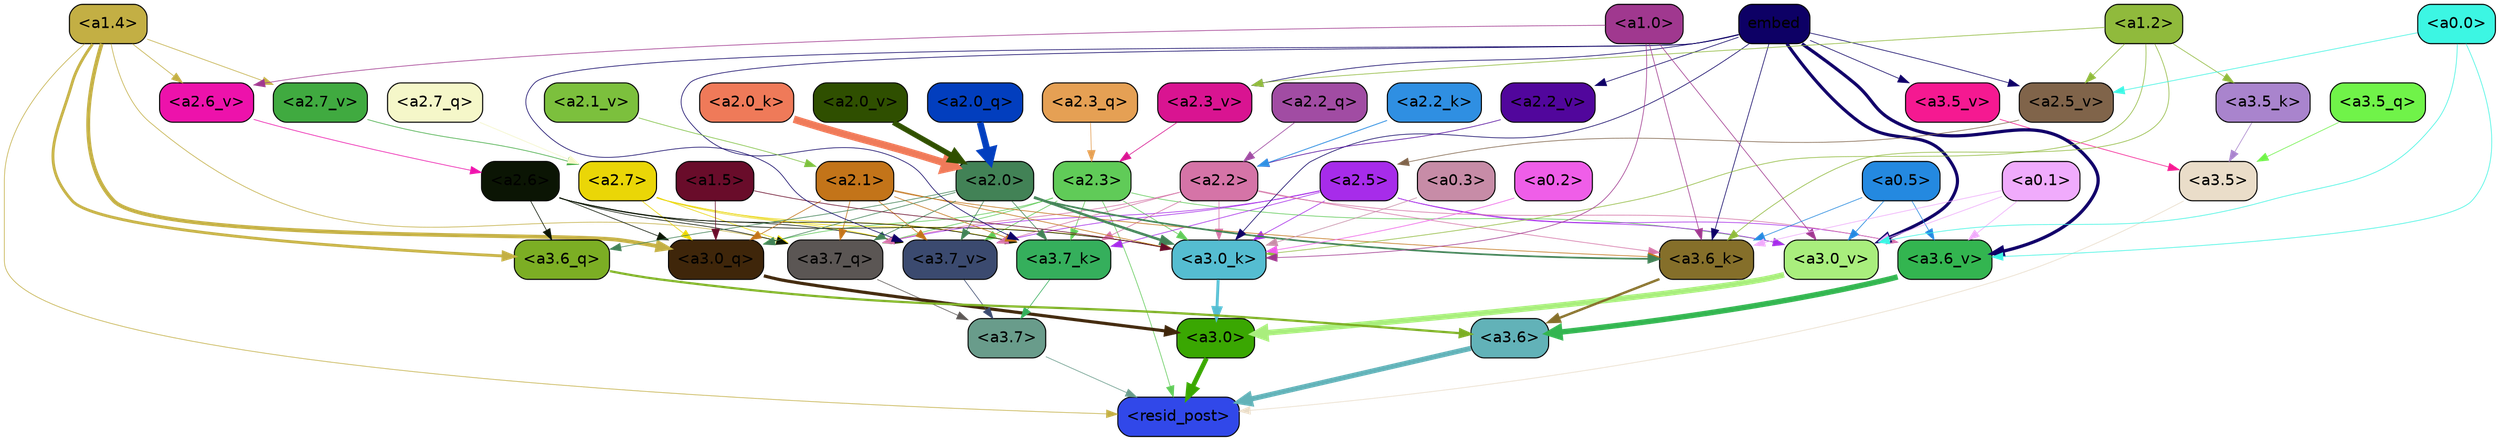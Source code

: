 strict digraph "" {
	graph [bgcolor=transparent,
		layout=dot,
		overlap=false,
		splines=true
	];
	"<a3.7>"	[color=black,
		fillcolor="#699c8b",
		fontname=Helvetica,
		shape=box,
		style="filled, rounded"];
	"<resid_post>"	[color=black,
		fillcolor="#3148e9",
		fontname=Helvetica,
		shape=box,
		style="filled, rounded"];
	"<a3.7>" -> "<resid_post>"	[color="#699c8b",
		penwidth=0.6];
	"<a3.6>"	[color=black,
		fillcolor="#62b2b8",
		fontname=Helvetica,
		shape=box,
		style="filled, rounded"];
	"<a3.6>" -> "<resid_post>"	[color="#62b2b8",
		penwidth=4.6696330308914185];
	"<a3.5>"	[color=black,
		fillcolor="#eaddc9",
		fontname=Helvetica,
		shape=box,
		style="filled, rounded"];
	"<a3.5>" -> "<resid_post>"	[color="#eaddc9",
		penwidth=0.6];
	"<a3.0>"	[color=black,
		fillcolor="#3aa702",
		fontname=Helvetica,
		shape=box,
		style="filled, rounded"];
	"<a3.0>" -> "<resid_post>"	[color="#3aa702",
		penwidth=4.282557368278503];
	"<a2.3>"	[color=black,
		fillcolor="#60cb58",
		fontname=Helvetica,
		shape=box,
		style="filled, rounded"];
	"<a2.3>" -> "<resid_post>"	[color="#60cb58",
		penwidth=0.6];
	"<a3.7_q>"	[color=black,
		fillcolor="#5b5654",
		fontname=Helvetica,
		shape=box,
		style="filled, rounded"];
	"<a2.3>" -> "<a3.7_q>"	[color="#60cb58",
		penwidth=0.6];
	"<a3.0_q>"	[color=black,
		fillcolor="#3f260a",
		fontname=Helvetica,
		shape=box,
		style="filled, rounded"];
	"<a2.3>" -> "<a3.0_q>"	[color="#60cb58",
		penwidth=0.6];
	"<a3.7_k>"	[color=black,
		fillcolor="#35af5c",
		fontname=Helvetica,
		shape=box,
		style="filled, rounded"];
	"<a2.3>" -> "<a3.7_k>"	[color="#60cb58",
		penwidth=0.6];
	"<a3.0_k>"	[color=black,
		fillcolor="#55bdd1",
		fontname=Helvetica,
		shape=box,
		style="filled, rounded"];
	"<a2.3>" -> "<a3.0_k>"	[color="#60cb58",
		penwidth=0.6];
	"<a3.7_v>"	[color=black,
		fillcolor="#3b4a6f",
		fontname=Helvetica,
		shape=box,
		style="filled, rounded"];
	"<a2.3>" -> "<a3.7_v>"	[color="#60cb58",
		penwidth=0.6];
	"<a3.0_v>"	[color=black,
		fillcolor="#a9ee7d",
		fontname=Helvetica,
		shape=box,
		style="filled, rounded"];
	"<a2.3>" -> "<a3.0_v>"	[color="#60cb58",
		penwidth=0.6];
	"<a1.4>"	[color=black,
		fillcolor="#c3af44",
		fontname=Helvetica,
		shape=box,
		style="filled, rounded"];
	"<a1.4>" -> "<resid_post>"	[color="#c3af44",
		penwidth=0.6];
	"<a1.4>" -> "<a3.7_q>"	[color="#c3af44",
		penwidth=0.6];
	"<a3.6_q>"	[color=black,
		fillcolor="#7cae24",
		fontname=Helvetica,
		shape=box,
		style="filled, rounded"];
	"<a1.4>" -> "<a3.6_q>"	[color="#c3af44",
		penwidth=2.6073555648326874];
	"<a1.4>" -> "<a3.0_q>"	[color="#c3af44",
		penwidth=3.4971605762839317];
	"<a2.7_v>"	[color=black,
		fillcolor="#40aa40",
		fontname=Helvetica,
		shape=box,
		style="filled, rounded"];
	"<a1.4>" -> "<a2.7_v>"	[color="#c3af44",
		penwidth=0.6];
	"<a2.6_v>"	[color=black,
		fillcolor="#ed12ab",
		fontname=Helvetica,
		shape=box,
		style="filled, rounded"];
	"<a1.4>" -> "<a2.6_v>"	[color="#c3af44",
		penwidth=0.6];
	"<a3.7_q>" -> "<a3.7>"	[color="#5b5654",
		penwidth=0.6];
	"<a3.6_q>" -> "<a3.6>"	[color="#7cae24",
		penwidth=2.03758105635643];
	"<a3.5_q>"	[color=black,
		fillcolor="#70f349",
		fontname=Helvetica,
		shape=box,
		style="filled, rounded"];
	"<a3.5_q>" -> "<a3.5>"	[color="#70f349",
		penwidth=0.6];
	"<a3.0_q>" -> "<a3.0>"	[color="#3f260a",
		penwidth=2.8638100624084473];
	"<a3.7_k>" -> "<a3.7>"	[color="#35af5c",
		penwidth=0.6];
	"<a3.6_k>"	[color=black,
		fillcolor="#856f2a",
		fontname=Helvetica,
		shape=box,
		style="filled, rounded"];
	"<a3.6_k>" -> "<a3.6>"	[color="#856f2a",
		penwidth=2.174198240041733];
	"<a3.5_k>"	[color=black,
		fillcolor="#a984cd",
		fontname=Helvetica,
		shape=box,
		style="filled, rounded"];
	"<a3.5_k>" -> "<a3.5>"	[color="#a984cd",
		penwidth=0.6];
	"<a3.0_k>" -> "<a3.0>"	[color="#55bdd1",
		penwidth=2.6274144649505615];
	"<a3.7_v>" -> "<a3.7>"	[color="#3b4a6f",
		penwidth=0.6];
	"<a3.6_v>"	[color=black,
		fillcolor="#33b550",
		fontname=Helvetica,
		shape=box,
		style="filled, rounded"];
	"<a3.6_v>" -> "<a3.6>"	[color="#33b550",
		penwidth=5.002329230308533];
	"<a3.5_v>"	[color=black,
		fillcolor="#f51991",
		fontname=Helvetica,
		shape=box,
		style="filled, rounded"];
	"<a3.5_v>" -> "<a3.5>"	[color="#f51991",
		penwidth=0.6];
	"<a3.0_v>" -> "<a3.0>"	[color="#a9ee7d",
		penwidth=5.188832879066467];
	"<a2.7>"	[color=black,
		fillcolor="#ead607",
		fontname=Helvetica,
		shape=box,
		style="filled, rounded"];
	"<a2.7>" -> "<a3.7_q>"	[color="#ead607",
		penwidth=0.6];
	"<a2.7>" -> "<a3.0_q>"	[color="#ead607",
		penwidth=0.6];
	"<a2.7>" -> "<a3.7_k>"	[color="#ead607",
		penwidth=0.6];
	"<a2.7>" -> "<a3.0_k>"	[color="#ead607",
		penwidth=0.6];
	"<a2.7>" -> "<a3.7_v>"	[color="#ead607",
		penwidth=0.6];
	"<a2.6>"	[color=black,
		fillcolor="#0b1504",
		fontname=Helvetica,
		shape=box,
		style="filled, rounded"];
	"<a2.6>" -> "<a3.7_q>"	[color="#0b1504",
		penwidth=0.6];
	"<a2.6>" -> "<a3.6_q>"	[color="#0b1504",
		penwidth=0.6];
	"<a2.6>" -> "<a3.0_q>"	[color="#0b1504",
		penwidth=0.6];
	"<a2.6>" -> "<a3.7_k>"	[color="#0b1504",
		penwidth=0.6];
	"<a2.6>" -> "<a3.0_k>"	[color="#0b1504",
		penwidth=0.6];
	"<a2.6>" -> "<a3.7_v>"	[color="#0b1504",
		penwidth=0.6];
	"<a2.5>"	[color=black,
		fillcolor="#a72cea",
		fontname=Helvetica,
		shape=box,
		style="filled, rounded"];
	"<a2.5>" -> "<a3.7_q>"	[color="#a72cea",
		penwidth=0.6];
	"<a2.5>" -> "<a3.7_k>"	[color="#a72cea",
		penwidth=0.6];
	"<a2.5>" -> "<a3.0_k>"	[color="#a72cea",
		penwidth=0.6];
	"<a2.5>" -> "<a3.7_v>"	[color="#a72cea",
		penwidth=0.6];
	"<a2.5>" -> "<a3.6_v>"	[color="#a72cea",
		penwidth=0.6];
	"<a2.5>" -> "<a3.0_v>"	[color="#a72cea",
		penwidth=0.6];
	"<a2.2>"	[color=black,
		fillcolor="#d574a7",
		fontname=Helvetica,
		shape=box,
		style="filled, rounded"];
	"<a2.2>" -> "<a3.7_q>"	[color="#d574a7",
		penwidth=0.6];
	"<a2.2>" -> "<a3.7_k>"	[color="#d574a7",
		penwidth=0.6];
	"<a2.2>" -> "<a3.6_k>"	[color="#d574a7",
		penwidth=0.6];
	"<a2.2>" -> "<a3.0_k>"	[color="#d574a7",
		penwidth=0.6];
	"<a2.2>" -> "<a3.7_v>"	[color="#d574a7",
		penwidth=0.6];
	"<a2.2>" -> "<a3.6_v>"	[color="#d574a7",
		penwidth=0.6];
	"<a2.1>"	[color=black,
		fillcolor="#c37419",
		fontname=Helvetica,
		shape=box,
		style="filled, rounded"];
	"<a2.1>" -> "<a3.7_q>"	[color="#c37419",
		penwidth=0.6];
	"<a2.1>" -> "<a3.0_q>"	[color="#c37419",
		penwidth=0.6];
	"<a2.1>" -> "<a3.7_k>"	[color="#c37419",
		penwidth=0.6];
	"<a2.1>" -> "<a3.6_k>"	[color="#c37419",
		penwidth=0.6];
	"<a2.1>" -> "<a3.0_k>"	[color="#c37419",
		penwidth=0.6];
	"<a2.1>" -> "<a3.7_v>"	[color="#c37419",
		penwidth=0.6];
	"<a2.0>"	[color=black,
		fillcolor="#428256",
		fontname=Helvetica,
		shape=box,
		style="filled, rounded"];
	"<a2.0>" -> "<a3.7_q>"	[color="#428256",
		penwidth=0.6];
	"<a2.0>" -> "<a3.6_q>"	[color="#428256",
		penwidth=0.6];
	"<a2.0>" -> "<a3.0_q>"	[color="#428256",
		penwidth=0.6];
	"<a2.0>" -> "<a3.7_k>"	[color="#428256",
		penwidth=0.6];
	"<a2.0>" -> "<a3.6_k>"	[color="#428256",
		penwidth=1.5568191409111023];
	"<a2.0>" -> "<a3.0_k>"	[color="#428256",
		penwidth=2.270527422428131];
	"<a2.0>" -> "<a3.7_v>"	[color="#428256",
		penwidth=0.6];
	"<a1.5>"	[color=black,
		fillcolor="#690c2a",
		fontname=Helvetica,
		shape=box,
		style="filled, rounded"];
	"<a1.5>" -> "<a3.0_q>"	[color="#690c2a",
		penwidth=0.6];
	"<a1.5>" -> "<a3.0_k>"	[color="#690c2a",
		penwidth=0.6];
	embed	[color=black,
		fillcolor="#0d0065",
		fontname=Helvetica,
		shape=box,
		style="filled, rounded"];
	embed -> "<a3.7_k>"	[color="#0d0065",
		penwidth=0.6];
	embed -> "<a3.6_k>"	[color="#0d0065",
		penwidth=0.6];
	embed -> "<a3.0_k>"	[color="#0d0065",
		penwidth=0.6];
	embed -> "<a3.7_v>"	[color="#0d0065",
		penwidth=0.6];
	embed -> "<a3.6_v>"	[color="#0d0065",
		penwidth=2.9588699340820312];
	embed -> "<a3.5_v>"	[color="#0d0065",
		penwidth=0.6];
	embed -> "<a3.0_v>"	[color="#0d0065",
		penwidth=2.8686431646347046];
	"<a2.5_v>"	[color=black,
		fillcolor="#80644a",
		fontname=Helvetica,
		shape=box,
		style="filled, rounded"];
	embed -> "<a2.5_v>"	[color="#0d0065",
		penwidth=0.6];
	"<a2.3_v>"	[color=black,
		fillcolor="#d91491",
		fontname=Helvetica,
		shape=box,
		style="filled, rounded"];
	embed -> "<a2.3_v>"	[color="#0d0065",
		penwidth=0.6];
	"<a2.2_v>"	[color=black,
		fillcolor="#51069c",
		fontname=Helvetica,
		shape=box,
		style="filled, rounded"];
	embed -> "<a2.2_v>"	[color="#0d0065",
		penwidth=0.6];
	"<a1.2>"	[color=black,
		fillcolor="#90ba3c",
		fontname=Helvetica,
		shape=box,
		style="filled, rounded"];
	"<a1.2>" -> "<a3.6_k>"	[color="#90ba3c",
		penwidth=0.6];
	"<a1.2>" -> "<a3.5_k>"	[color="#90ba3c",
		penwidth=0.6];
	"<a1.2>" -> "<a3.0_k>"	[color="#90ba3c",
		penwidth=0.6];
	"<a1.2>" -> "<a2.5_v>"	[color="#90ba3c",
		penwidth=0.6];
	"<a1.2>" -> "<a2.3_v>"	[color="#90ba3c",
		penwidth=0.6];
	"<a1.0>"	[color=black,
		fillcolor="#a0388f",
		fontname=Helvetica,
		shape=box,
		style="filled, rounded"];
	"<a1.0>" -> "<a3.6_k>"	[color="#a0388f",
		penwidth=0.6];
	"<a1.0>" -> "<a3.0_k>"	[color="#a0388f",
		penwidth=0.6];
	"<a1.0>" -> "<a3.0_v>"	[color="#a0388f",
		penwidth=0.6];
	"<a1.0>" -> "<a2.6_v>"	[color="#a0388f",
		penwidth=0.6];
	"<a0.5>"	[color=black,
		fillcolor="#2489e0",
		fontname=Helvetica,
		shape=box,
		style="filled, rounded"];
	"<a0.5>" -> "<a3.6_k>"	[color="#2489e0",
		penwidth=0.6];
	"<a0.5>" -> "<a3.6_v>"	[color="#2489e0",
		penwidth=0.6];
	"<a0.5>" -> "<a3.0_v>"	[color="#2489e0",
		penwidth=0.6421224474906921];
	"<a0.1>"	[color=black,
		fillcolor="#f0abfc",
		fontname=Helvetica,
		shape=box,
		style="filled, rounded"];
	"<a0.1>" -> "<a3.6_k>"	[color="#f0abfc",
		penwidth=0.6];
	"<a0.1>" -> "<a3.6_v>"	[color="#f0abfc",
		penwidth=0.6];
	"<a0.1>" -> "<a3.0_v>"	[color="#f0abfc",
		penwidth=0.6];
	"<a0.3>"	[color=black,
		fillcolor="#c78ca7",
		fontname=Helvetica,
		shape=box,
		style="filled, rounded"];
	"<a0.3>" -> "<a3.0_k>"	[color="#c78ca7",
		penwidth=0.6];
	"<a0.2>"	[color=black,
		fillcolor="#ef5ee8",
		fontname=Helvetica,
		shape=box,
		style="filled, rounded"];
	"<a0.2>" -> "<a3.0_k>"	[color="#ef5ee8",
		penwidth=0.6];
	"<a0.0>"	[color=black,
		fillcolor="#3cf6e3",
		fontname=Helvetica,
		shape=box,
		style="filled, rounded"];
	"<a0.0>" -> "<a3.6_v>"	[color="#3cf6e3",
		penwidth=0.6];
	"<a0.0>" -> "<a3.0_v>"	[color="#3cf6e3",
		penwidth=0.6];
	"<a0.0>" -> "<a2.5_v>"	[color="#3cf6e3",
		penwidth=0.6];
	"<a2.7_q>"	[color=black,
		fillcolor="#f5f7c9",
		fontname=Helvetica,
		shape=box,
		style="filled, rounded"];
	"<a2.7_q>" -> "<a2.7>"	[color="#f5f7c9",
		penwidth=0.6];
	"<a2.3_q>"	[color=black,
		fillcolor="#e5a054",
		fontname=Helvetica,
		shape=box,
		style="filled, rounded"];
	"<a2.3_q>" -> "<a2.3>"	[color="#e5a054",
		penwidth=0.6];
	"<a2.2_q>"	[color=black,
		fillcolor="#a14ca3",
		fontname=Helvetica,
		shape=box,
		style="filled, rounded"];
	"<a2.2_q>" -> "<a2.2>"	[color="#a14ca3",
		penwidth=0.6340763568878174];
	"<a2.0_q>"	[color=black,
		fillcolor="#023ebe",
		fontname=Helvetica,
		shape=box,
		style="filled, rounded"];
	"<a2.0_q>" -> "<a2.0>"	[color="#023ebe",
		penwidth=6.0160088539123535];
	"<a2.2_k>"	[color=black,
		fillcolor="#2f8fe2",
		fontname=Helvetica,
		shape=box,
		style="filled, rounded"];
	"<a2.2_k>" -> "<a2.2>"	[color="#2f8fe2",
		penwidth=0.7764816284179688];
	"<a2.0_k>"	[color=black,
		fillcolor="#ef7a59",
		fontname=Helvetica,
		shape=box,
		style="filled, rounded"];
	"<a2.0_k>" -> "<a2.0>"	[color="#ef7a59",
		penwidth=6.773025274276733];
	"<a2.7_v>" -> "<a2.7>"	[color="#40aa40",
		penwidth=0.6];
	"<a2.6_v>" -> "<a2.6>"	[color="#ed12ab",
		penwidth=0.6];
	"<a2.5_v>" -> "<a2.5>"	[color="#80644a",
		penwidth=0.6];
	"<a2.3_v>" -> "<a2.3>"	[color="#d91491",
		penwidth=0.6];
	"<a2.2_v>" -> "<a2.2>"	[color="#51069c",
		penwidth=0.6];
	"<a2.1_v>"	[color=black,
		fillcolor="#7cc03d",
		fontname=Helvetica,
		shape=box,
		style="filled, rounded"];
	"<a2.1_v>" -> "<a2.1>"	[color="#7cc03d",
		penwidth=0.6];
	"<a2.0_v>"	[color=black,
		fillcolor="#2f4f00",
		fontname=Helvetica,
		shape=box,
		style="filled, rounded"];
	"<a2.0_v>" -> "<a2.0>"	[color="#2f4f00",
		penwidth=4.906715989112854];
}
